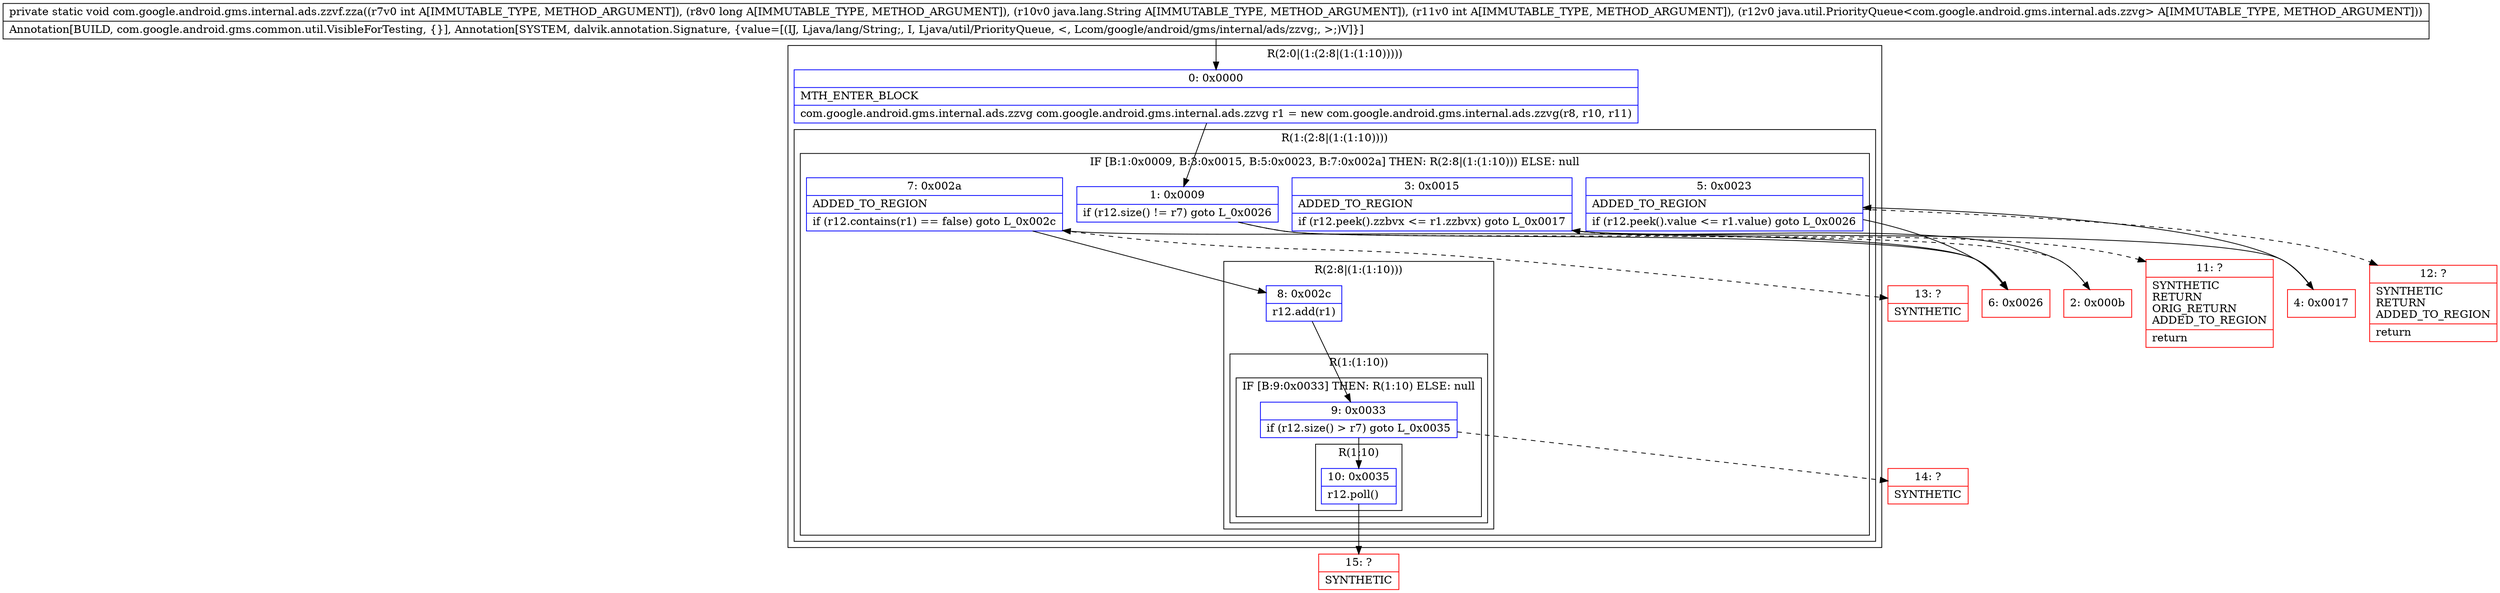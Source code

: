 digraph "CFG forcom.google.android.gms.internal.ads.zzvf.zza(IJLjava\/lang\/String;ILjava\/util\/PriorityQueue;)V" {
subgraph cluster_Region_588566451 {
label = "R(2:0|(1:(2:8|(1:(1:10)))))";
node [shape=record,color=blue];
Node_0 [shape=record,label="{0\:\ 0x0000|MTH_ENTER_BLOCK\l|com.google.android.gms.internal.ads.zzvg com.google.android.gms.internal.ads.zzvg r1 = new com.google.android.gms.internal.ads.zzvg(r8, r10, r11)\l}"];
subgraph cluster_Region_1270388535 {
label = "R(1:(2:8|(1:(1:10))))";
node [shape=record,color=blue];
subgraph cluster_IfRegion_1116029405 {
label = "IF [B:1:0x0009, B:3:0x0015, B:5:0x0023, B:7:0x002a] THEN: R(2:8|(1:(1:10))) ELSE: null";
node [shape=record,color=blue];
Node_1 [shape=record,label="{1\:\ 0x0009|if (r12.size() != r7) goto L_0x0026\l}"];
Node_3 [shape=record,label="{3\:\ 0x0015|ADDED_TO_REGION\l|if (r12.peek().zzbvx \<= r1.zzbvx) goto L_0x0017\l}"];
Node_5 [shape=record,label="{5\:\ 0x0023|ADDED_TO_REGION\l|if (r12.peek().value \<= r1.value) goto L_0x0026\l}"];
Node_7 [shape=record,label="{7\:\ 0x002a|ADDED_TO_REGION\l|if (r12.contains(r1) == false) goto L_0x002c\l}"];
subgraph cluster_Region_1651430504 {
label = "R(2:8|(1:(1:10)))";
node [shape=record,color=blue];
Node_8 [shape=record,label="{8\:\ 0x002c|r12.add(r1)\l}"];
subgraph cluster_Region_2096853327 {
label = "R(1:(1:10))";
node [shape=record,color=blue];
subgraph cluster_IfRegion_366119718 {
label = "IF [B:9:0x0033] THEN: R(1:10) ELSE: null";
node [shape=record,color=blue];
Node_9 [shape=record,label="{9\:\ 0x0033|if (r12.size() \> r7) goto L_0x0035\l}"];
subgraph cluster_Region_2100701240 {
label = "R(1:10)";
node [shape=record,color=blue];
Node_10 [shape=record,label="{10\:\ 0x0035|r12.poll()\l}"];
}
}
}
}
}
}
}
Node_2 [shape=record,color=red,label="{2\:\ 0x000b}"];
Node_4 [shape=record,color=red,label="{4\:\ 0x0017}"];
Node_6 [shape=record,color=red,label="{6\:\ 0x0026}"];
Node_11 [shape=record,color=red,label="{11\:\ ?|SYNTHETIC\lRETURN\lORIG_RETURN\lADDED_TO_REGION\l|return\l}"];
Node_12 [shape=record,color=red,label="{12\:\ ?|SYNTHETIC\lRETURN\lADDED_TO_REGION\l|return\l}"];
Node_13 [shape=record,color=red,label="{13\:\ ?|SYNTHETIC\l}"];
Node_14 [shape=record,color=red,label="{14\:\ ?|SYNTHETIC\l}"];
Node_15 [shape=record,color=red,label="{15\:\ ?|SYNTHETIC\l}"];
MethodNode[shape=record,label="{private static void com.google.android.gms.internal.ads.zzvf.zza((r7v0 int A[IMMUTABLE_TYPE, METHOD_ARGUMENT]), (r8v0 long A[IMMUTABLE_TYPE, METHOD_ARGUMENT]), (r10v0 java.lang.String A[IMMUTABLE_TYPE, METHOD_ARGUMENT]), (r11v0 int A[IMMUTABLE_TYPE, METHOD_ARGUMENT]), (r12v0 java.util.PriorityQueue\<com.google.android.gms.internal.ads.zzvg\> A[IMMUTABLE_TYPE, METHOD_ARGUMENT]))  | Annotation[BUILD, com.google.android.gms.common.util.VisibleForTesting, \{\}], Annotation[SYSTEM, dalvik.annotation.Signature, \{value=[(IJ, Ljava\/lang\/String;, I, Ljava\/util\/PriorityQueue, \<, Lcom\/google\/android\/gms\/internal\/ads\/zzvg;, \>;)V]\}]\l}"];
MethodNode -> Node_0;
Node_0 -> Node_1;
Node_1 -> Node_2[style=dashed];
Node_1 -> Node_6;
Node_3 -> Node_4;
Node_3 -> Node_11[style=dashed];
Node_5 -> Node_6;
Node_5 -> Node_12[style=dashed];
Node_7 -> Node_8;
Node_7 -> Node_13[style=dashed];
Node_8 -> Node_9;
Node_9 -> Node_10;
Node_9 -> Node_14[style=dashed];
Node_10 -> Node_15;
Node_2 -> Node_3;
Node_4 -> Node_5;
Node_6 -> Node_7;
}

